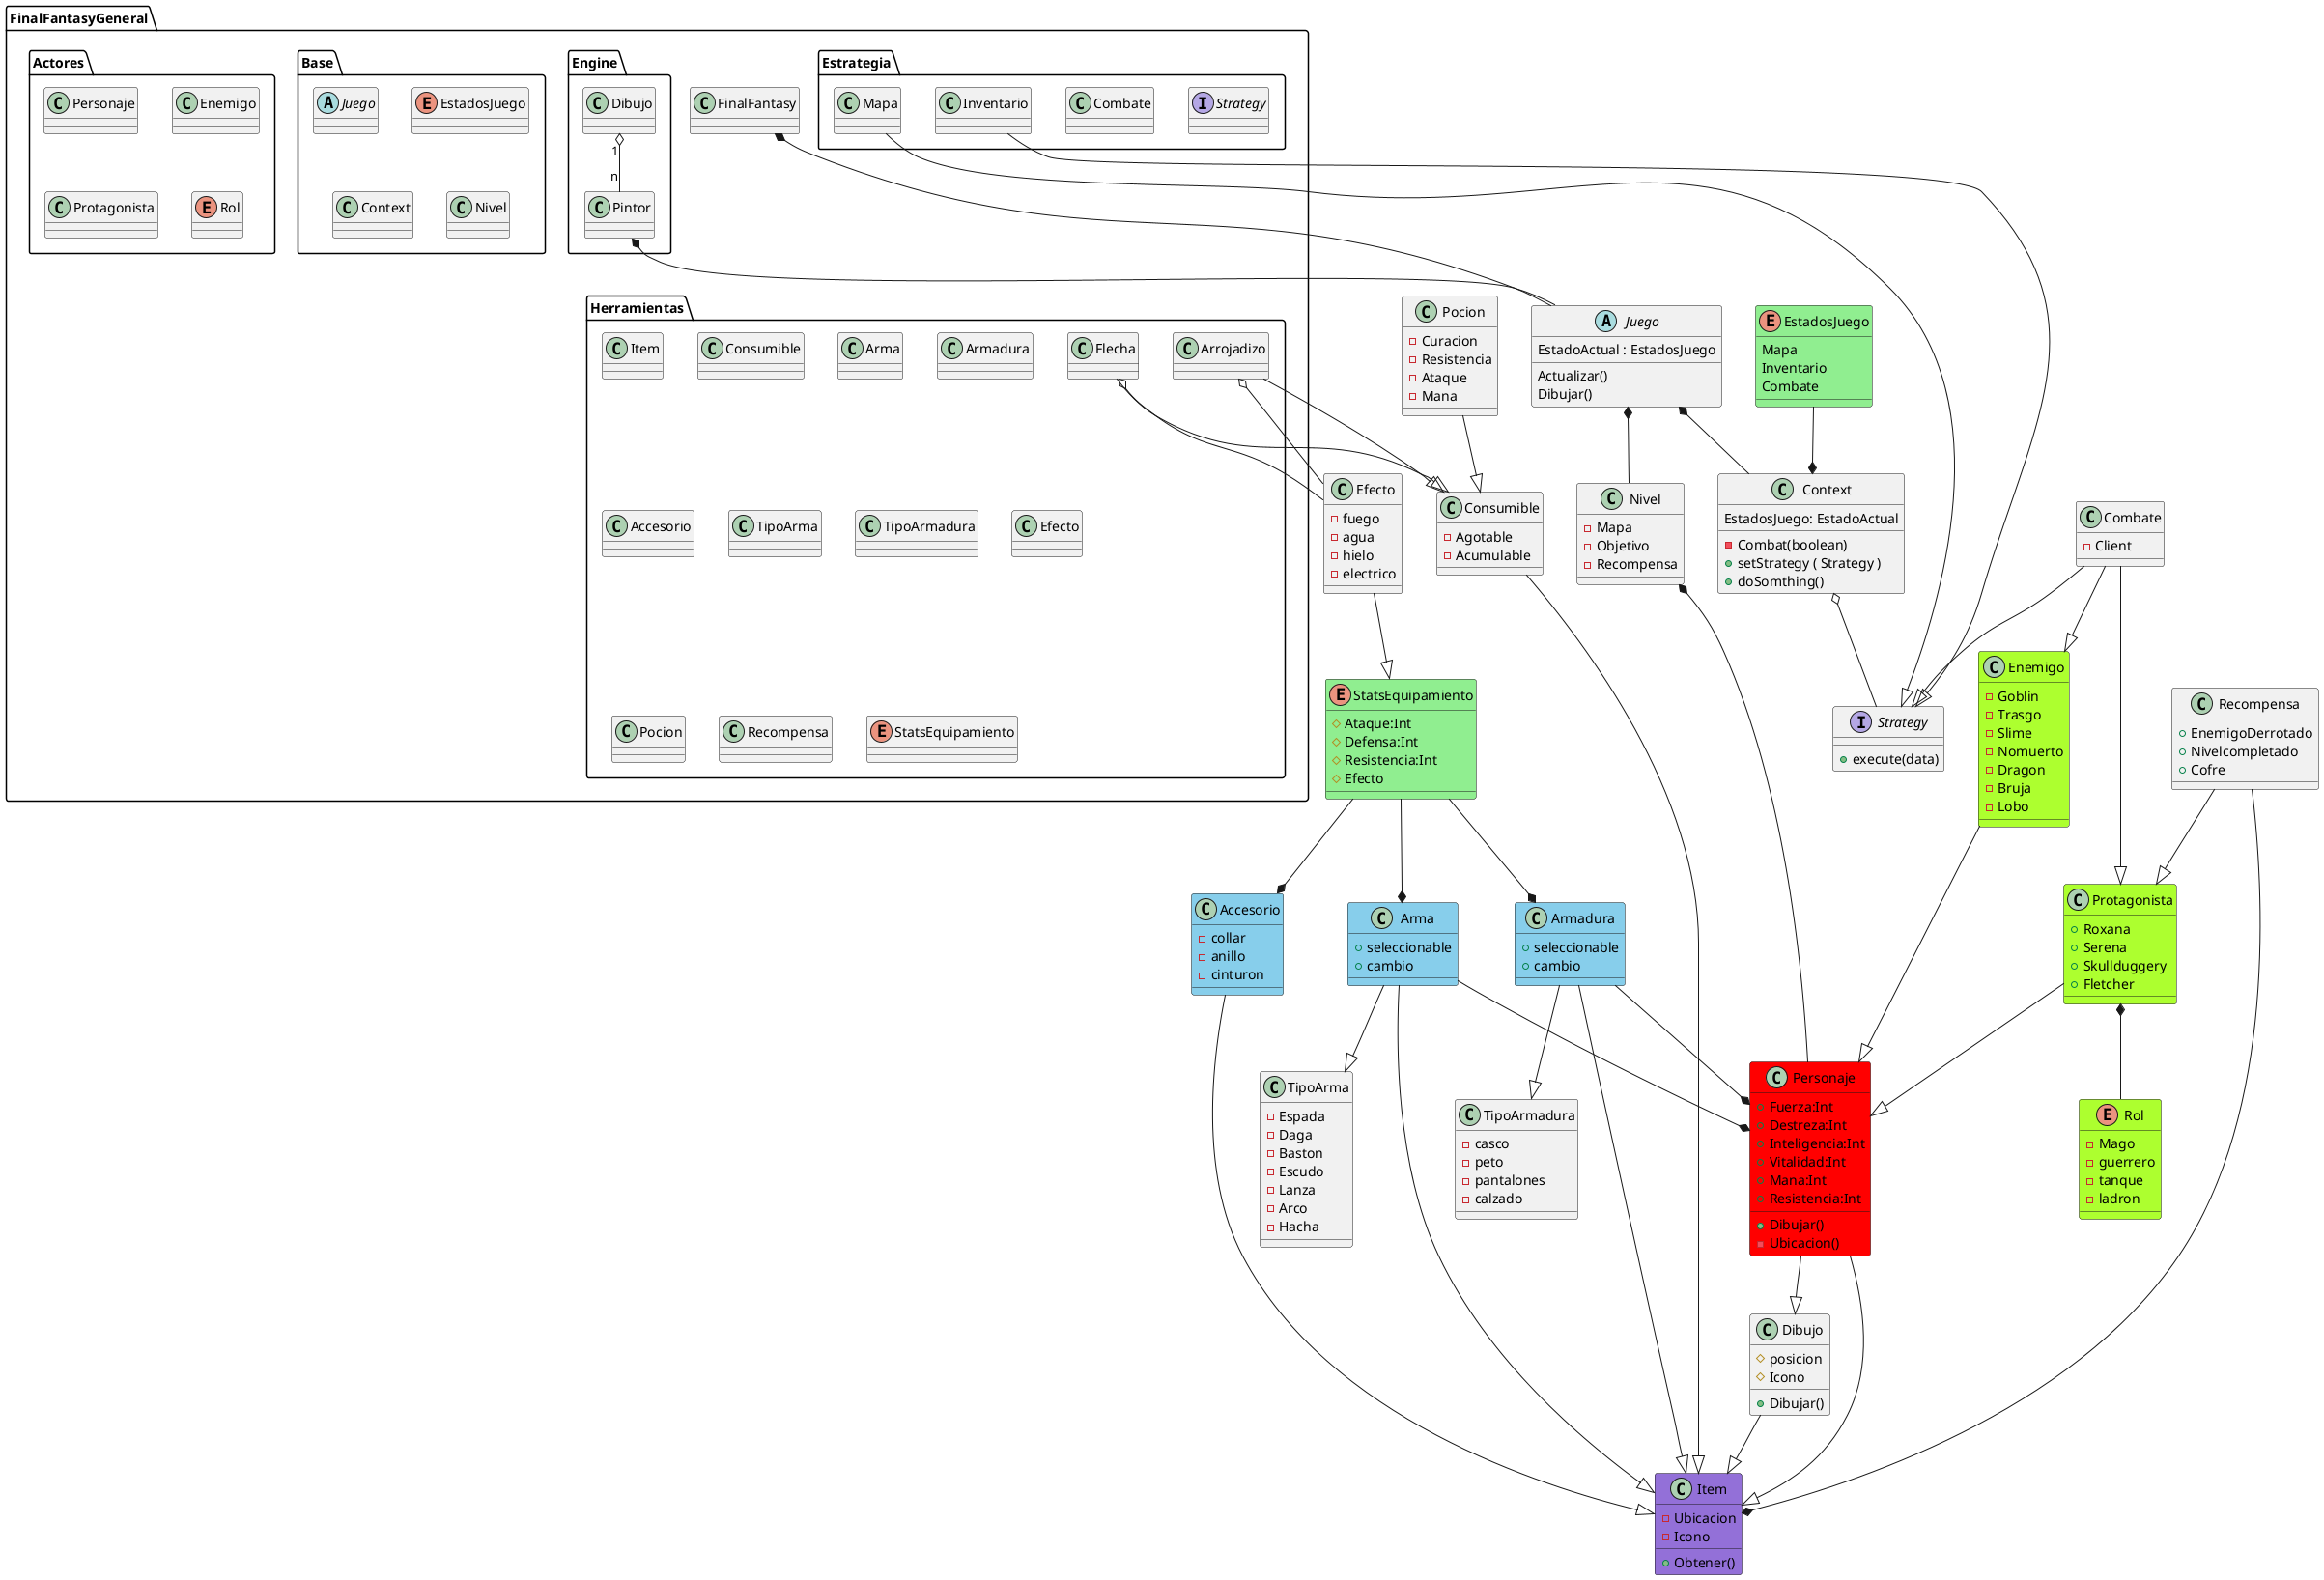 @startuml diagrama General

'!include Engine.puml
'Otro comentario  

'Paquetes---------------------------------------------------'
package FinalFantasyGeneral{
    class FinalFantasy

    package Base{
        abstract Juego
        enum EstadosJuego
        class Context
        class Nivel
    }

    package Engine{
    class Dibujo
    class Pintor
}
    package Actores{
        class Personaje
        class Enemigo
        class Protagonista
        enum Rol
    }
    package Estrategia{
        interface Strategy
        class Combate
        class Inventario
        class Mapa
    }
    package Herramientas{
        class Item
        class Consumible
        class Arma
        class Armadura
        class Accesorio
        class TipoArma
        class TipoArmadura
        class Efecto
        class Arrojadizo 
        class Flecha
        class Pocion
        class Recompensa 
        enum StatsEquipamiento
    }

}
'Paquetes---------------------------------------------------'

'Clases---------------------------------------------------'
class Nivel{
    -Mapa
    -Objetivo
    -Recompensa

}

abstract Juego{
    EstadoActual : EstadosJuego
    Actualizar()
    Dibujar()
}

class Personaje #Red{
+Fuerza:Int
+Destreza:Int
+Inteligencia:Int
+Vitalidad:Int
+Mana:Int
+Resistencia:Int
+Dibujar()
-Ubicacion()
}

class Protagonista #GreenYellow{
+Roxana 
+Serena
+Skullduggery
+Fletcher

}

class Enemigo #GreenYellow{
-Goblin 
-Trasgo 
-Slime 
-Nomuerto
-Dragon
-Bruja
-Lobo
}

class Consumible{
-Agotable
-Acumulable

}

class Item #MediumPurple{
-Ubicacion
-Icono
+Obtener()

}

class Pocion {
    -Curacion
    -Resistencia 
    -Ataque 
    -Mana
}

enum Rol #GreenYellow{
-Mago
-guerrero
-tanque
-ladron

}

class Efecto {
-fuego
-agua 
-hielo
-electrico
}

enum EstadosJuego #LightGreen{
Mapa
Inventario
Combate

}

class Arma #SkyBlue{
+seleccionable
+ cambio
}

class TipoArma  {
-Espada
-Daga 
-Baston 
-Escudo 
-Lanza
-Arco
-Hacha
}

class TipoArmadura  {
-casco
-peto
-pantalones
-calzado
}

class Armadura #SkyBlue{
+seleccionable
+cambio
}

class Accesorio #SkyBlue{
    -collar
    -anillo
    -cinturon 
}

enum StatsEquipamiento #LightGreen{
    # Ataque:Int
    # Defensa:Int
    # Resistencia:Int
    #Efecto
}

class Recompensa{
    +EnemigoDerrotado
    +Nivelcompletado
    +Cofre

}
Dibujo "1" o-- "n" Pintor
class Dibujo{
    #posicion
    #Icono
    +Dibujar()
    }

class Combate{
    -Client

}
class Context{
    -Combat(boolean)
    EstadosJuego: EstadoActual
    +setStrategy ( Strategy )
    +doSomthing()
}
'Clases-------------------------------------------------------------'

'Interfaces---------------------------------------------------'
interface Strategy {
+execute(data)
}
'Interfaces-------------------------------------------------------------'

'Relaciones---------------------------------------------------'
Combate --|>Protagonista
Combate --|>Enemigo
Recompensa--*Item 
Recompensa--|>Protagonista
StatsEquipamiento --* Accesorio
StatsEquipamiento --* Arma
StatsEquipamiento --* Armadura
Armadura--|>TipoArmadura
Armadura --*Personaje
Arma --|> TipoArma
Arma --* Personaje
Efecto --|> StatsEquipamiento
Flecha o-- Efecto
Arrojadizo o-- Efecto
Dibujo--|>Item
Armadura --|>Item
Arma --|>Item
Accesorio --|>Item
Consumible --|>Item
Pocion --|> Consumible
Flecha--|> Consumible
Arrojadizo--|> Consumible
Enemigo --|> Personaje
Protagonista --|> Personaje
Protagonista *-- Rol
Pintor *-- Juego
Personaje --|> Dibujo
Personaje --|> Item
FinalFantasy*--Juego
Mapa--|>Strategy
Inventario--|>Strategy
Combate --|>Strategy
Context o-- Strategy
Juego *-- Nivel
Nivel *-- Personaje
EstadosJuego --* Context
Juego*--Context
@enduml
'Relaciones----------------------------------------------------------'